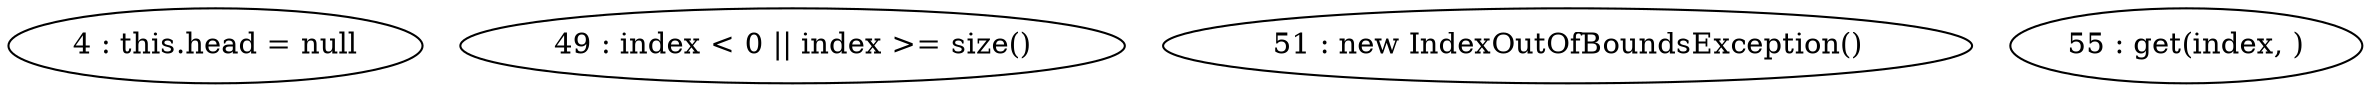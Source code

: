 digraph G {
"4 : this.head = null"
"49 : index < 0 || index >= size()"
"51 : new IndexOutOfBoundsException()"
"55 : get(index, )"
}